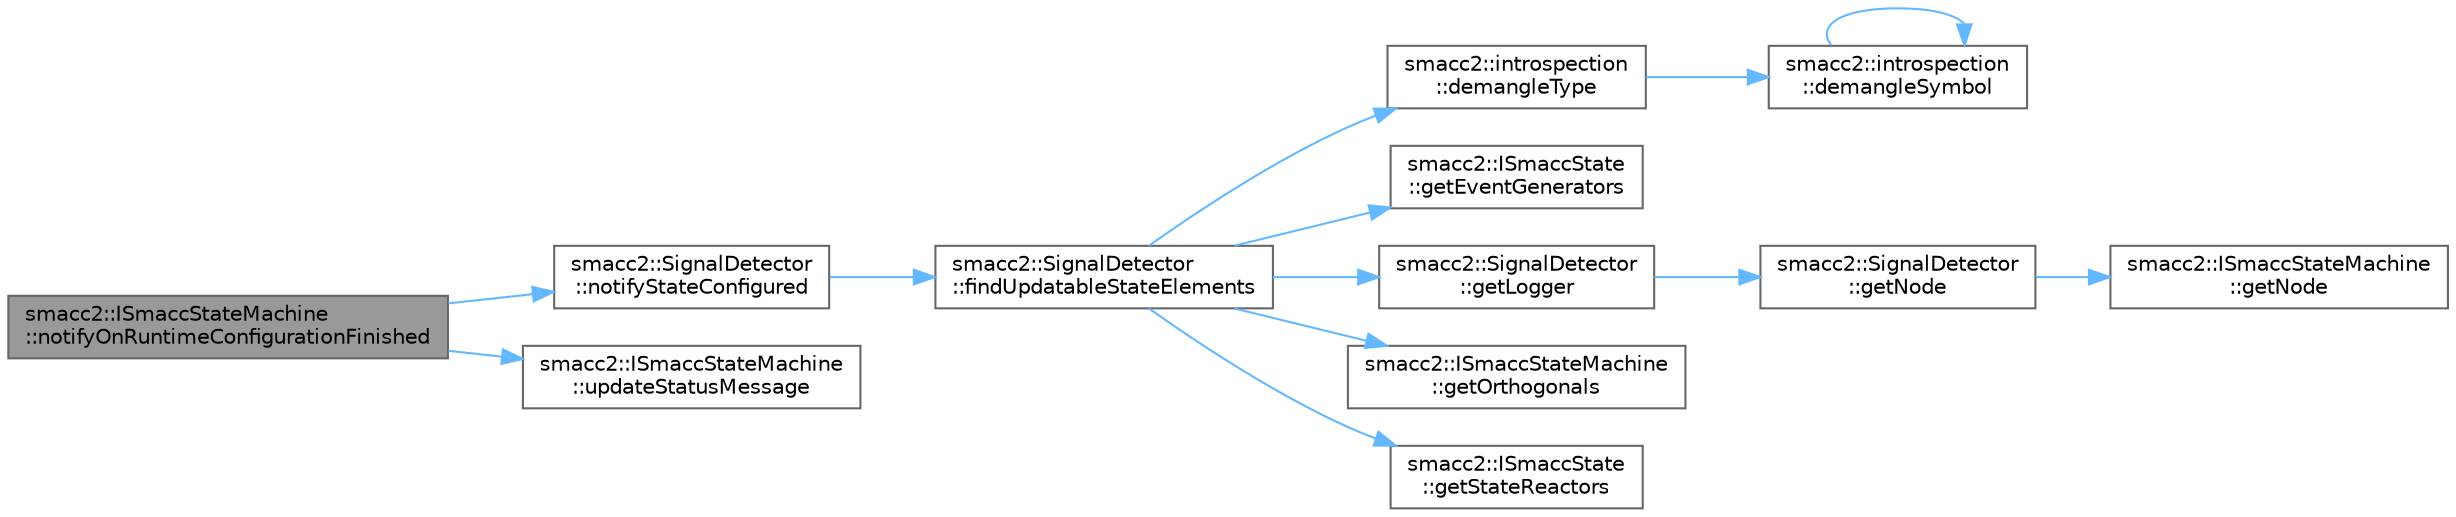 digraph "smacc2::ISmaccStateMachine::notifyOnRuntimeConfigurationFinished"
{
 // LATEX_PDF_SIZE
  bgcolor="transparent";
  edge [fontname=Helvetica,fontsize=10,labelfontname=Helvetica,labelfontsize=10];
  node [fontname=Helvetica,fontsize=10,shape=box,height=0.2,width=0.4];
  rankdir="LR";
  Node1 [label="smacc2::ISmaccStateMachine\l::notifyOnRuntimeConfigurationFinished",height=0.2,width=0.4,color="gray40", fillcolor="grey60", style="filled", fontcolor="black",tooltip=" "];
  Node1 -> Node2 [color="steelblue1",style="solid"];
  Node2 [label="smacc2::SignalDetector\l::notifyStateConfigured",height=0.2,width=0.4,color="grey40", fillcolor="white", style="filled",URL="$classsmacc2_1_1SignalDetector.html#af9a0197754ac252b657a8785ac1ef84d",tooltip=" "];
  Node2 -> Node3 [color="steelblue1",style="solid"];
  Node3 [label="smacc2::SignalDetector\l::findUpdatableStateElements",height=0.2,width=0.4,color="grey40", fillcolor="white", style="filled",URL="$classsmacc2_1_1SignalDetector.html#af12c85d2ec8747c891f7490086d2d6a2",tooltip=" "];
  Node3 -> Node4 [color="steelblue1",style="solid"];
  Node4 [label="smacc2::introspection\l::demangleType",height=0.2,width=0.4,color="grey40", fillcolor="white", style="filled",URL="$namespacesmacc2_1_1introspection.html#af0776d8076fe19b4f806405e9ab08cfe",tooltip=" "];
  Node4 -> Node5 [color="steelblue1",style="solid"];
  Node5 [label="smacc2::introspection\l::demangleSymbol",height=0.2,width=0.4,color="grey40", fillcolor="white", style="filled",URL="$namespacesmacc2_1_1introspection.html#aba19132e50f25adee919c2504ae6a3a2",tooltip=" "];
  Node5 -> Node5 [color="steelblue1",style="solid"];
  Node3 -> Node6 [color="steelblue1",style="solid"];
  Node6 [label="smacc2::ISmaccState\l::getEventGenerators",height=0.2,width=0.4,color="grey40", fillcolor="white", style="filled",URL="$classsmacc2_1_1ISmaccState.html#ab8b2cbd702be6ea6f3d781eec29c3d1e",tooltip=" "];
  Node3 -> Node7 [color="steelblue1",style="solid"];
  Node7 [label="smacc2::SignalDetector\l::getLogger",height=0.2,width=0.4,color="grey40", fillcolor="white", style="filled",URL="$classsmacc2_1_1SignalDetector.html#a97db4ee81e1e63ab67ea40775fd57302",tooltip=" "];
  Node7 -> Node8 [color="steelblue1",style="solid"];
  Node8 [label="smacc2::SignalDetector\l::getNode",height=0.2,width=0.4,color="grey40", fillcolor="white", style="filled",URL="$classsmacc2_1_1SignalDetector.html#aa774a30b0118ee411ba423fc668405b3",tooltip=" "];
  Node8 -> Node9 [color="steelblue1",style="solid"];
  Node9 [label="smacc2::ISmaccStateMachine\l::getNode",height=0.2,width=0.4,color="grey40", fillcolor="white", style="filled",URL="$classsmacc2_1_1ISmaccStateMachine.html#a2cf8b817f7e137fc648e373ae4614a2f",tooltip=" "];
  Node3 -> Node10 [color="steelblue1",style="solid"];
  Node10 [label="smacc2::ISmaccStateMachine\l::getOrthogonals",height=0.2,width=0.4,color="grey40", fillcolor="white", style="filled",URL="$classsmacc2_1_1ISmaccStateMachine.html#a5add78b13865291a7d167cbc496d0d35",tooltip=" "];
  Node3 -> Node11 [color="steelblue1",style="solid"];
  Node11 [label="smacc2::ISmaccState\l::getStateReactors",height=0.2,width=0.4,color="grey40", fillcolor="white", style="filled",URL="$classsmacc2_1_1ISmaccState.html#a7831b97a7a61146977dad18c9891aa79",tooltip=" "];
  Node1 -> Node12 [color="steelblue1",style="solid"];
  Node12 [label="smacc2::ISmaccStateMachine\l::updateStatusMessage",height=0.2,width=0.4,color="grey40", fillcolor="white", style="filled",URL="$classsmacc2_1_1ISmaccStateMachine.html#af4f58396fd87d4f94299ddb624f154fa",tooltip=" "];
}
